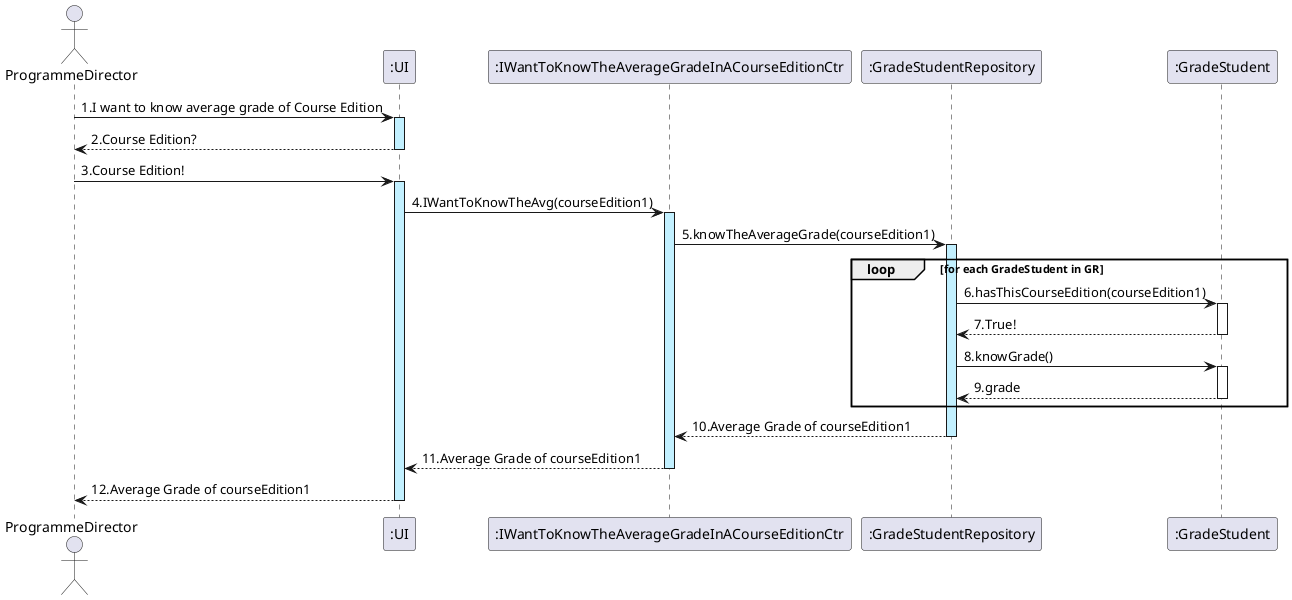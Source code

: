 @startuml
actor ProgrammeDirector
participant ":UI" as UI
participant ":IWantToKnowTheAverageGradeInACourseEditionCtr" as KA
participant ":GradeStudentRepository" as GR
participant ":GradeStudent" as GradeStudent


ProgrammeDirector -> UI ++ #application: 1.I want to know average grade of Course Edition
UI --> ProgrammeDirector -- : 2.Course Edition?
ProgrammeDirector -> UI ++ #application: 3.Course Edition!
UI -> KA ++ #application : 4.IWantToKnowTheAvg(courseEdition1)
KA -> GR ++ #application : 5.knowTheAverageGrade(courseEdition1)



loop for each GradeStudent in GR
    GR -> GradeStudent : 6.hasThisCourseEdition(courseEdition1)
    activate GradeStudent
    GradeStudent --> GR : 7.True!
    deactivate GradeStudent

    GR -> GradeStudent : 8.knowGrade()
    activate GradeStudent
    GradeStudent --> GR : 9.grade
    deactivate GradeStudent
end


GR --> KA --: 10.Average Grade of courseEdition1
KA --> UI --: 11.Average Grade of courseEdition1
UI --> ProgrammeDirector --: 12.Average Grade of courseEdition1

@enduml